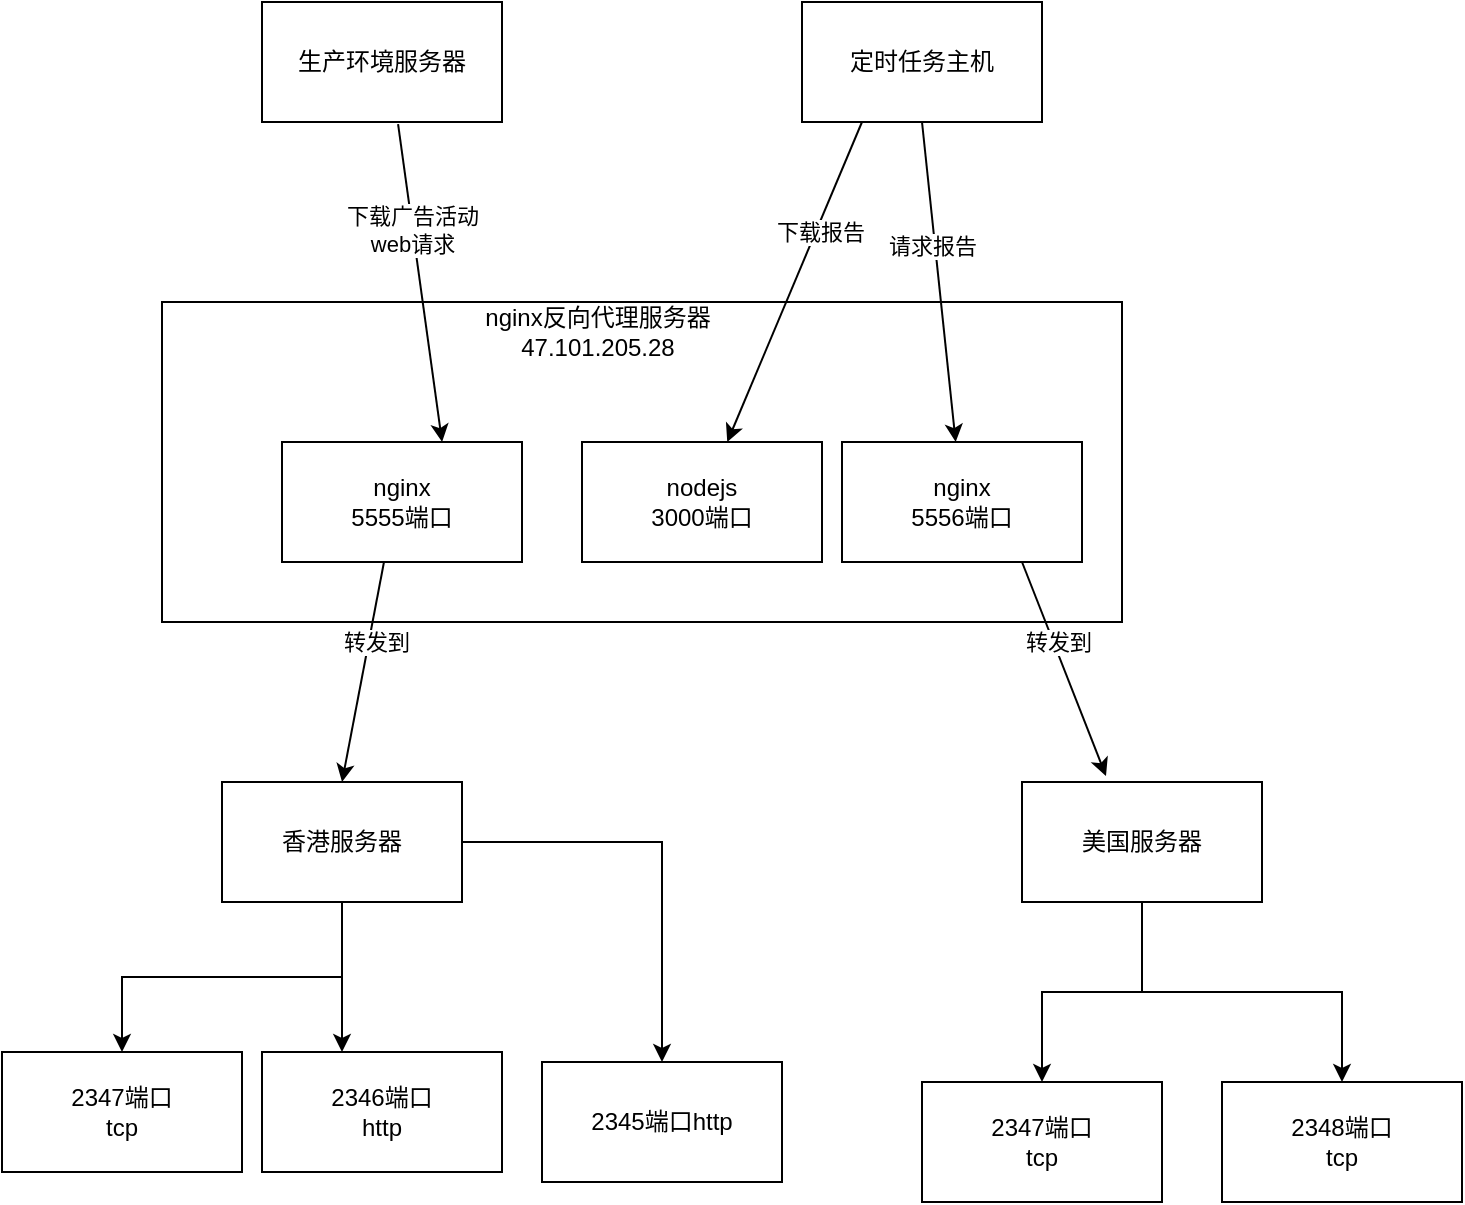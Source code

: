 <mxfile version="14.5.8" type="github">
  <diagram id="C5RBs43oDa-KdzZeNtuy" name="Page-1">
    <mxGraphModel dx="1422" dy="762" grid="1" gridSize="10" guides="1" tooltips="1" connect="1" arrows="1" fold="1" page="1" pageScale="1" pageWidth="827" pageHeight="1169" math="0" shadow="0">
      <root>
        <mxCell id="WIyWlLk6GJQsqaUBKTNV-0" />
        <mxCell id="WIyWlLk6GJQsqaUBKTNV-1" parent="WIyWlLk6GJQsqaUBKTNV-0" />
        <mxCell id="gTPqFz_aCFMI_0yL9xZZ-2" value="" style="group" vertex="1" connectable="0" parent="WIyWlLk6GJQsqaUBKTNV-1">
          <mxGeometry x="130" y="180" width="480" height="160" as="geometry" />
        </mxCell>
        <mxCell id="gTPqFz_aCFMI_0yL9xZZ-0" value="" style="rounded=0;whiteSpace=wrap;html=1;" vertex="1" parent="gTPqFz_aCFMI_0yL9xZZ-2">
          <mxGeometry width="480" height="160" as="geometry" />
        </mxCell>
        <mxCell id="gTPqFz_aCFMI_0yL9xZZ-19" value="nginx &lt;br&gt;5555端口" style="rounded=0;whiteSpace=wrap;html=1;" vertex="1" parent="gTPqFz_aCFMI_0yL9xZZ-2">
          <mxGeometry x="60" y="70" width="120" height="60" as="geometry" />
        </mxCell>
        <mxCell id="gTPqFz_aCFMI_0yL9xZZ-20" value="nginx &lt;br&gt;5556端口" style="rounded=0;whiteSpace=wrap;html=1;" vertex="1" parent="gTPqFz_aCFMI_0yL9xZZ-2">
          <mxGeometry x="340" y="70" width="120" height="60" as="geometry" />
        </mxCell>
        <mxCell id="gTPqFz_aCFMI_0yL9xZZ-27" value="nodejs&lt;br&gt;3000端口" style="rounded=0;whiteSpace=wrap;html=1;" vertex="1" parent="gTPqFz_aCFMI_0yL9xZZ-2">
          <mxGeometry x="210" y="70" width="120" height="60" as="geometry" />
        </mxCell>
        <mxCell id="gTPqFz_aCFMI_0yL9xZZ-32" value="nginx反向代理服务器&lt;br&gt;47.101.205.28" style="text;html=1;strokeColor=none;fillColor=none;align=center;verticalAlign=middle;whiteSpace=wrap;rounded=0;" vertex="1" parent="gTPqFz_aCFMI_0yL9xZZ-2">
          <mxGeometry x="160" width="116" height="30" as="geometry" />
        </mxCell>
        <mxCell id="gTPqFz_aCFMI_0yL9xZZ-14" value="" style="edgeStyle=orthogonalEdgeStyle;rounded=0;orthogonalLoop=1;jettySize=auto;html=1;" edge="1" parent="WIyWlLk6GJQsqaUBKTNV-1" source="gTPqFz_aCFMI_0yL9xZZ-3" target="gTPqFz_aCFMI_0yL9xZZ-13">
          <mxGeometry relative="1" as="geometry" />
        </mxCell>
        <mxCell id="gTPqFz_aCFMI_0yL9xZZ-16" value="" style="edgeStyle=orthogonalEdgeStyle;rounded=0;orthogonalLoop=1;jettySize=auto;html=1;" edge="1" parent="WIyWlLk6GJQsqaUBKTNV-1" source="gTPqFz_aCFMI_0yL9xZZ-3" target="gTPqFz_aCFMI_0yL9xZZ-15">
          <mxGeometry relative="1" as="geometry">
            <Array as="points">
              <mxPoint x="220" y="520" />
              <mxPoint x="220" y="520" />
            </Array>
          </mxGeometry>
        </mxCell>
        <mxCell id="gTPqFz_aCFMI_0yL9xZZ-35" value="" style="edgeStyle=orthogonalEdgeStyle;rounded=0;orthogonalLoop=1;jettySize=auto;html=1;" edge="1" parent="WIyWlLk6GJQsqaUBKTNV-1" source="gTPqFz_aCFMI_0yL9xZZ-3" target="gTPqFz_aCFMI_0yL9xZZ-34">
          <mxGeometry relative="1" as="geometry" />
        </mxCell>
        <mxCell id="gTPqFz_aCFMI_0yL9xZZ-3" value="香港服务器" style="rounded=0;whiteSpace=wrap;html=1;" vertex="1" parent="WIyWlLk6GJQsqaUBKTNV-1">
          <mxGeometry x="160" y="420" width="120" height="60" as="geometry" />
        </mxCell>
        <mxCell id="gTPqFz_aCFMI_0yL9xZZ-10" value="" style="edgeStyle=orthogonalEdgeStyle;rounded=0;orthogonalLoop=1;jettySize=auto;html=1;" edge="1" parent="WIyWlLk6GJQsqaUBKTNV-1" source="gTPqFz_aCFMI_0yL9xZZ-4" target="gTPqFz_aCFMI_0yL9xZZ-9">
          <mxGeometry relative="1" as="geometry" />
        </mxCell>
        <mxCell id="gTPqFz_aCFMI_0yL9xZZ-12" value="" style="edgeStyle=orthogonalEdgeStyle;rounded=0;orthogonalLoop=1;jettySize=auto;html=1;" edge="1" parent="WIyWlLk6GJQsqaUBKTNV-1" source="gTPqFz_aCFMI_0yL9xZZ-4" target="gTPqFz_aCFMI_0yL9xZZ-11">
          <mxGeometry relative="1" as="geometry" />
        </mxCell>
        <mxCell id="gTPqFz_aCFMI_0yL9xZZ-4" value="美国服务器" style="rounded=0;whiteSpace=wrap;html=1;" vertex="1" parent="WIyWlLk6GJQsqaUBKTNV-1">
          <mxGeometry x="560" y="420" width="120" height="60" as="geometry" />
        </mxCell>
        <mxCell id="gTPqFz_aCFMI_0yL9xZZ-5" value="定时任务主机" style="rounded=0;whiteSpace=wrap;html=1;" vertex="1" parent="WIyWlLk6GJQsqaUBKTNV-1">
          <mxGeometry x="450" y="30" width="120" height="60" as="geometry" />
        </mxCell>
        <mxCell id="gTPqFz_aCFMI_0yL9xZZ-6" value="生产环境服务器" style="rounded=0;whiteSpace=wrap;html=1;" vertex="1" parent="WIyWlLk6GJQsqaUBKTNV-1">
          <mxGeometry x="180" y="30" width="120" height="60" as="geometry" />
        </mxCell>
        <mxCell id="gTPqFz_aCFMI_0yL9xZZ-9" value="2348端口&lt;br&gt;tcp" style="rounded=0;whiteSpace=wrap;html=1;" vertex="1" parent="WIyWlLk6GJQsqaUBKTNV-1">
          <mxGeometry x="660" y="570" width="120" height="60" as="geometry" />
        </mxCell>
        <mxCell id="gTPqFz_aCFMI_0yL9xZZ-11" value="2347端口&lt;br&gt;tcp" style="rounded=0;whiteSpace=wrap;html=1;" vertex="1" parent="WIyWlLk6GJQsqaUBKTNV-1">
          <mxGeometry x="510" y="570" width="120" height="60" as="geometry" />
        </mxCell>
        <mxCell id="gTPqFz_aCFMI_0yL9xZZ-13" value="2347端口&lt;br&gt;tcp" style="rounded=0;whiteSpace=wrap;html=1;" vertex="1" parent="WIyWlLk6GJQsqaUBKTNV-1">
          <mxGeometry x="50" y="555" width="120" height="60" as="geometry" />
        </mxCell>
        <mxCell id="gTPqFz_aCFMI_0yL9xZZ-15" value="2346端口&lt;br&gt;http" style="rounded=0;whiteSpace=wrap;html=1;" vertex="1" parent="WIyWlLk6GJQsqaUBKTNV-1">
          <mxGeometry x="180" y="555" width="120" height="60" as="geometry" />
        </mxCell>
        <mxCell id="gTPqFz_aCFMI_0yL9xZZ-21" value="" style="endArrow=classic;html=1;entryX=0.35;entryY=-0.05;entryDx=0;entryDy=0;entryPerimeter=0;exitX=0.75;exitY=1;exitDx=0;exitDy=0;" edge="1" parent="WIyWlLk6GJQsqaUBKTNV-1" source="gTPqFz_aCFMI_0yL9xZZ-20" target="gTPqFz_aCFMI_0yL9xZZ-4">
          <mxGeometry width="50" height="50" relative="1" as="geometry">
            <mxPoint x="414" y="410" as="sourcePoint" />
            <mxPoint x="464" y="360" as="targetPoint" />
          </mxGeometry>
        </mxCell>
        <mxCell id="gTPqFz_aCFMI_0yL9xZZ-25" value="转发到" style="edgeLabel;html=1;align=center;verticalAlign=middle;resizable=0;points=[];" vertex="1" connectable="0" parent="gTPqFz_aCFMI_0yL9xZZ-21">
          <mxGeometry x="-0.254" y="2" relative="1" as="geometry">
            <mxPoint as="offset" />
          </mxGeometry>
        </mxCell>
        <mxCell id="gTPqFz_aCFMI_0yL9xZZ-22" value="" style="endArrow=classic;html=1;exitX=0.425;exitY=1;exitDx=0;exitDy=0;exitPerimeter=0;entryX=0.5;entryY=0;entryDx=0;entryDy=0;" edge="1" parent="WIyWlLk6GJQsqaUBKTNV-1" source="gTPqFz_aCFMI_0yL9xZZ-19" target="gTPqFz_aCFMI_0yL9xZZ-3">
          <mxGeometry width="50" height="50" relative="1" as="geometry">
            <mxPoint x="390" y="370" as="sourcePoint" />
            <mxPoint x="440" y="320" as="targetPoint" />
          </mxGeometry>
        </mxCell>
        <mxCell id="gTPqFz_aCFMI_0yL9xZZ-26" value="转发到" style="edgeLabel;html=1;align=center;verticalAlign=middle;resizable=0;points=[];" vertex="1" connectable="0" parent="gTPqFz_aCFMI_0yL9xZZ-22">
          <mxGeometry x="-0.295" y="3" relative="1" as="geometry">
            <mxPoint as="offset" />
          </mxGeometry>
        </mxCell>
        <mxCell id="gTPqFz_aCFMI_0yL9xZZ-23" value="" style="endArrow=classic;html=1;exitX=0.5;exitY=1;exitDx=0;exitDy=0;" edge="1" parent="WIyWlLk6GJQsqaUBKTNV-1" source="gTPqFz_aCFMI_0yL9xZZ-5" target="gTPqFz_aCFMI_0yL9xZZ-20">
          <mxGeometry width="50" height="50" relative="1" as="geometry">
            <mxPoint x="650" y="150" as="sourcePoint" />
            <mxPoint x="700" y="100" as="targetPoint" />
          </mxGeometry>
        </mxCell>
        <mxCell id="gTPqFz_aCFMI_0yL9xZZ-24" value="请求报告" style="edgeLabel;html=1;align=center;verticalAlign=middle;resizable=0;points=[];" vertex="1" connectable="0" parent="gTPqFz_aCFMI_0yL9xZZ-23">
          <mxGeometry x="-0.233" y="-2" relative="1" as="geometry">
            <mxPoint as="offset" />
          </mxGeometry>
        </mxCell>
        <mxCell id="gTPqFz_aCFMI_0yL9xZZ-28" value="" style="endArrow=classic;html=1;exitX=0.25;exitY=1;exitDx=0;exitDy=0;" edge="1" parent="WIyWlLk6GJQsqaUBKTNV-1" source="gTPqFz_aCFMI_0yL9xZZ-5" target="gTPqFz_aCFMI_0yL9xZZ-27">
          <mxGeometry width="50" height="50" relative="1" as="geometry">
            <mxPoint x="390" y="370" as="sourcePoint" />
            <mxPoint x="440" y="320" as="targetPoint" />
          </mxGeometry>
        </mxCell>
        <mxCell id="gTPqFz_aCFMI_0yL9xZZ-29" value="下载报告" style="edgeLabel;html=1;align=center;verticalAlign=middle;resizable=0;points=[];" vertex="1" connectable="0" parent="gTPqFz_aCFMI_0yL9xZZ-28">
          <mxGeometry x="-0.323" y="2" relative="1" as="geometry">
            <mxPoint as="offset" />
          </mxGeometry>
        </mxCell>
        <mxCell id="gTPqFz_aCFMI_0yL9xZZ-30" value="" style="endArrow=classic;html=1;exitX=0.567;exitY=1.017;exitDx=0;exitDy=0;exitPerimeter=0;entryX=0.667;entryY=0;entryDx=0;entryDy=0;entryPerimeter=0;" edge="1" parent="WIyWlLk6GJQsqaUBKTNV-1" source="gTPqFz_aCFMI_0yL9xZZ-6" target="gTPqFz_aCFMI_0yL9xZZ-19">
          <mxGeometry width="50" height="50" relative="1" as="geometry">
            <mxPoint x="390" y="370" as="sourcePoint" />
            <mxPoint x="440" y="320" as="targetPoint" />
          </mxGeometry>
        </mxCell>
        <mxCell id="gTPqFz_aCFMI_0yL9xZZ-31" value="下载广告活动&lt;br&gt;web请求" style="edgeLabel;html=1;align=center;verticalAlign=middle;resizable=0;points=[];" vertex="1" connectable="0" parent="gTPqFz_aCFMI_0yL9xZZ-30">
          <mxGeometry x="-0.34" y="-1" relative="1" as="geometry">
            <mxPoint as="offset" />
          </mxGeometry>
        </mxCell>
        <mxCell id="gTPqFz_aCFMI_0yL9xZZ-34" value="2345端口http" style="rounded=0;whiteSpace=wrap;html=1;" vertex="1" parent="WIyWlLk6GJQsqaUBKTNV-1">
          <mxGeometry x="320" y="560" width="120" height="60" as="geometry" />
        </mxCell>
      </root>
    </mxGraphModel>
  </diagram>
</mxfile>
